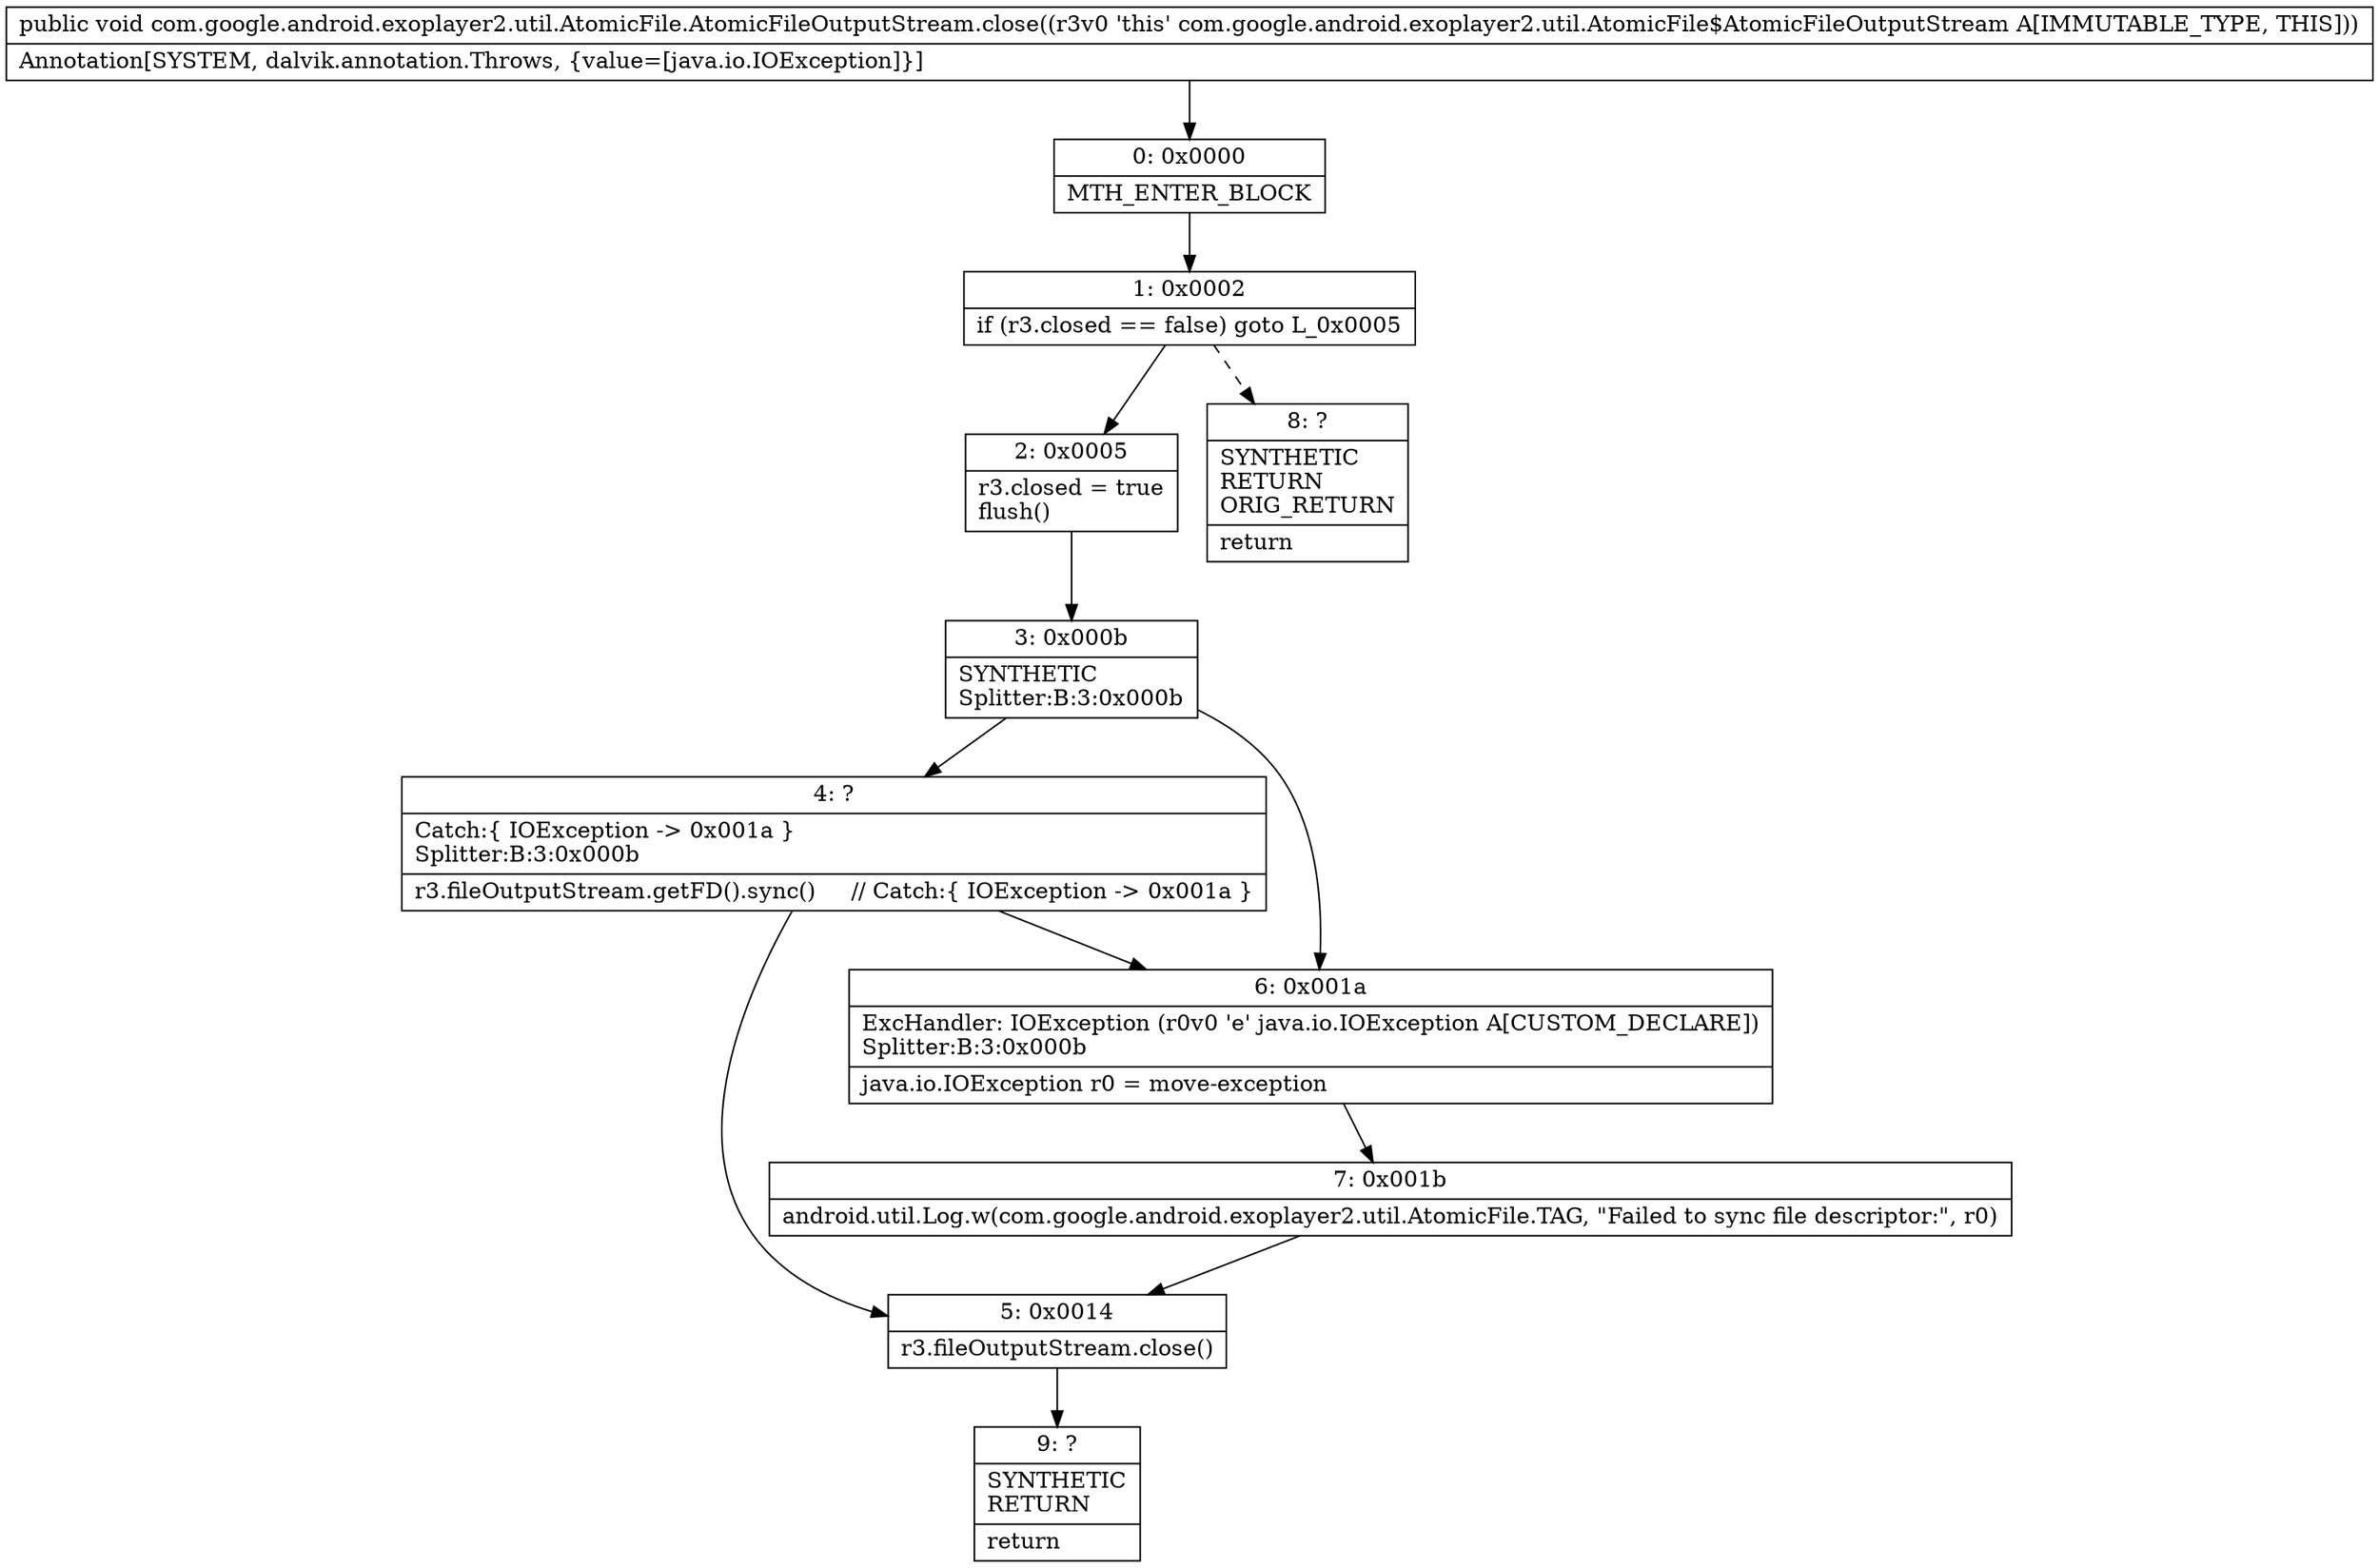 digraph "CFG forcom.google.android.exoplayer2.util.AtomicFile.AtomicFileOutputStream.close()V" {
Node_0 [shape=record,label="{0\:\ 0x0000|MTH_ENTER_BLOCK\l}"];
Node_1 [shape=record,label="{1\:\ 0x0002|if (r3.closed == false) goto L_0x0005\l}"];
Node_2 [shape=record,label="{2\:\ 0x0005|r3.closed = true\lflush()\l}"];
Node_3 [shape=record,label="{3\:\ 0x000b|SYNTHETIC\lSplitter:B:3:0x000b\l}"];
Node_4 [shape=record,label="{4\:\ ?|Catch:\{ IOException \-\> 0x001a \}\lSplitter:B:3:0x000b\l|r3.fileOutputStream.getFD().sync()     \/\/ Catch:\{ IOException \-\> 0x001a \}\l}"];
Node_5 [shape=record,label="{5\:\ 0x0014|r3.fileOutputStream.close()\l}"];
Node_6 [shape=record,label="{6\:\ 0x001a|ExcHandler: IOException (r0v0 'e' java.io.IOException A[CUSTOM_DECLARE])\lSplitter:B:3:0x000b\l|java.io.IOException r0 = move\-exception\l}"];
Node_7 [shape=record,label="{7\:\ 0x001b|android.util.Log.w(com.google.android.exoplayer2.util.AtomicFile.TAG, \"Failed to sync file descriptor:\", r0)\l}"];
Node_8 [shape=record,label="{8\:\ ?|SYNTHETIC\lRETURN\lORIG_RETURN\l|return\l}"];
Node_9 [shape=record,label="{9\:\ ?|SYNTHETIC\lRETURN\l|return\l}"];
MethodNode[shape=record,label="{public void com.google.android.exoplayer2.util.AtomicFile.AtomicFileOutputStream.close((r3v0 'this' com.google.android.exoplayer2.util.AtomicFile$AtomicFileOutputStream A[IMMUTABLE_TYPE, THIS]))  | Annotation[SYSTEM, dalvik.annotation.Throws, \{value=[java.io.IOException]\}]\l}"];
MethodNode -> Node_0;
Node_0 -> Node_1;
Node_1 -> Node_2;
Node_1 -> Node_8[style=dashed];
Node_2 -> Node_3;
Node_3 -> Node_4;
Node_3 -> Node_6;
Node_4 -> Node_5;
Node_4 -> Node_6;
Node_5 -> Node_9;
Node_6 -> Node_7;
Node_7 -> Node_5;
}

